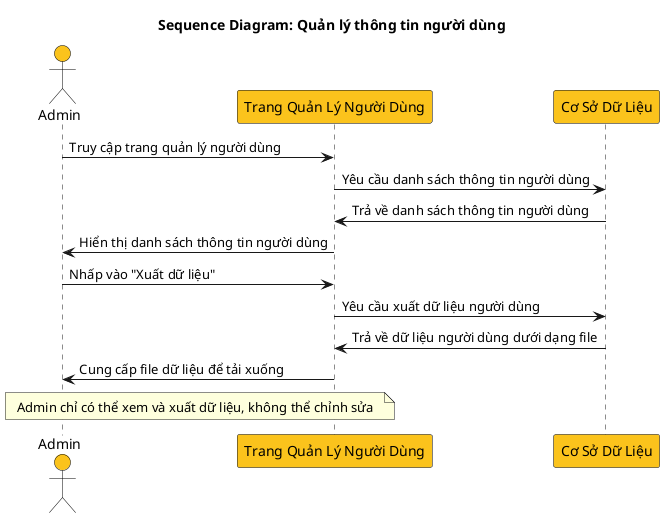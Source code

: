 @startuml
title Sequence Diagram: Quản lý thông tin người dùng

skinparam actor  {
    BackgroundColor FBC31C
    BorderColor Black
    FontColor Black
}

skinparam participant  {
    BackgroundColor FBC31C
    BorderColor Black
    FontColor Black
}

actor Admin
participant UserManagementPage as "Trang Quản Lý Người Dùng"
participant Database as "Cơ Sở Dữ Liệu"

Admin -> UserManagementPage : Truy cập trang quản lý người dùng
UserManagementPage -> Database : Yêu cầu danh sách thông tin người dùng
Database -> UserManagementPage : Trả về danh sách thông tin người dùng
UserManagementPage -> Admin : Hiển thị danh sách thông tin người dùng

Admin -> UserManagementPage : Nhấp vào "Xuất dữ liệu"
UserManagementPage -> Database : Yêu cầu xuất dữ liệu người dùng
Database -> UserManagementPage : Trả về dữ liệu người dùng dưới dạng file
UserManagementPage -> Admin : Cung cấp file dữ liệu để tải xuống

note over Admin, UserManagementPage : Admin chỉ có thể xem và xuất dữ liệu, không thể chỉnh sửa

@enduml
